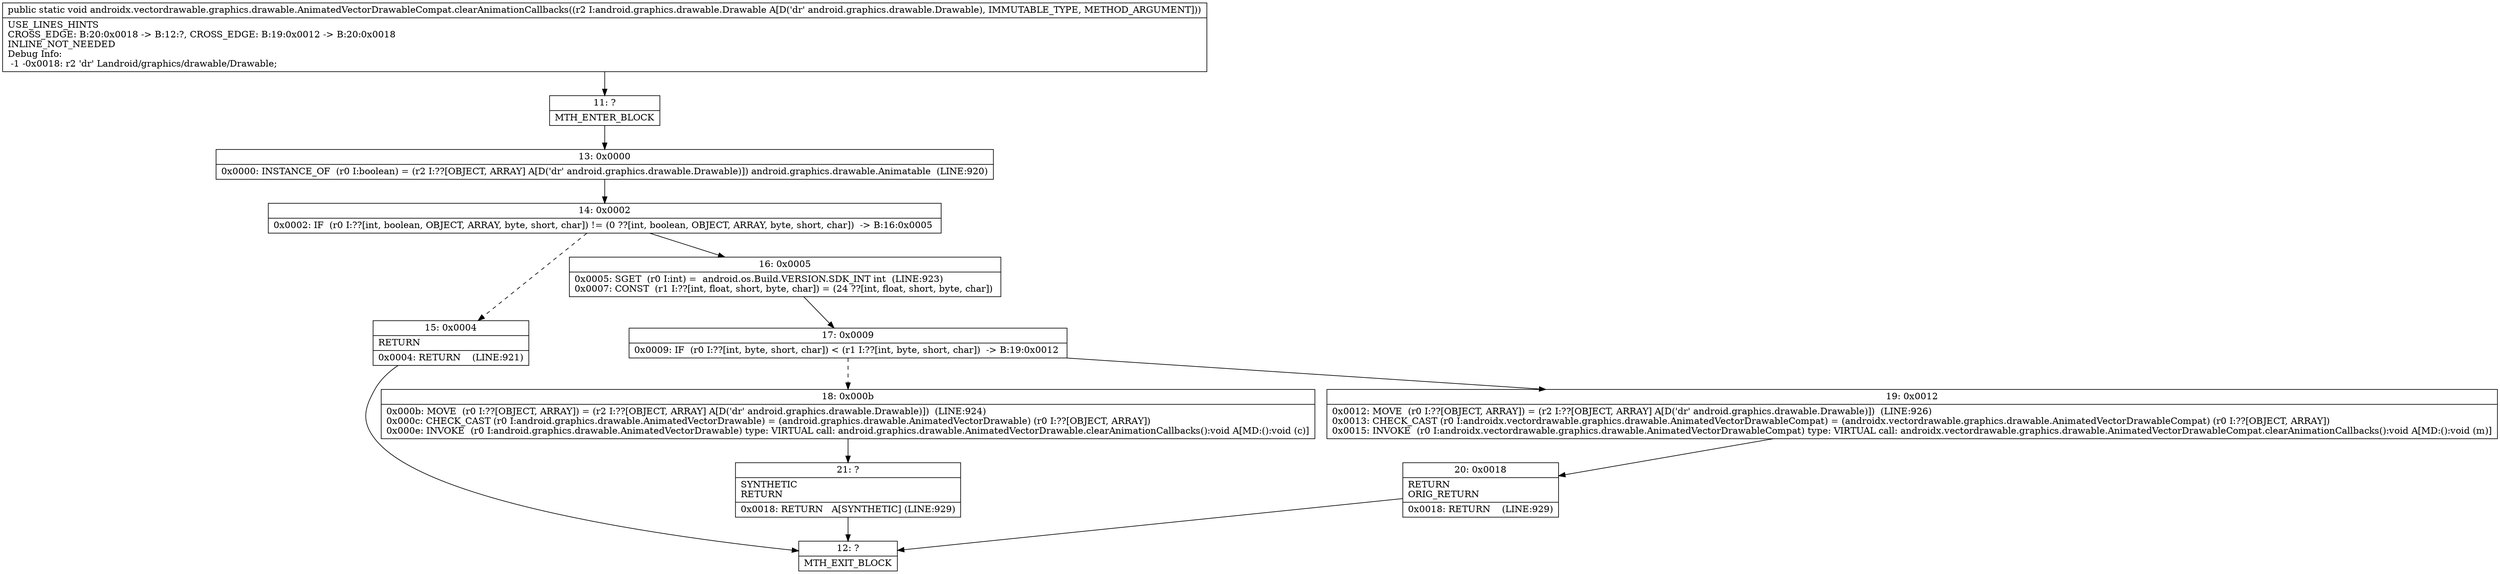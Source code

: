 digraph "CFG forandroidx.vectordrawable.graphics.drawable.AnimatedVectorDrawableCompat.clearAnimationCallbacks(Landroid\/graphics\/drawable\/Drawable;)V" {
Node_11 [shape=record,label="{11\:\ ?|MTH_ENTER_BLOCK\l}"];
Node_13 [shape=record,label="{13\:\ 0x0000|0x0000: INSTANCE_OF  (r0 I:boolean) = (r2 I:??[OBJECT, ARRAY] A[D('dr' android.graphics.drawable.Drawable)]) android.graphics.drawable.Animatable  (LINE:920)\l}"];
Node_14 [shape=record,label="{14\:\ 0x0002|0x0002: IF  (r0 I:??[int, boolean, OBJECT, ARRAY, byte, short, char]) != (0 ??[int, boolean, OBJECT, ARRAY, byte, short, char])  \-\> B:16:0x0005 \l}"];
Node_15 [shape=record,label="{15\:\ 0x0004|RETURN\l|0x0004: RETURN    (LINE:921)\l}"];
Node_12 [shape=record,label="{12\:\ ?|MTH_EXIT_BLOCK\l}"];
Node_16 [shape=record,label="{16\:\ 0x0005|0x0005: SGET  (r0 I:int) =  android.os.Build.VERSION.SDK_INT int  (LINE:923)\l0x0007: CONST  (r1 I:??[int, float, short, byte, char]) = (24 ??[int, float, short, byte, char]) \l}"];
Node_17 [shape=record,label="{17\:\ 0x0009|0x0009: IF  (r0 I:??[int, byte, short, char]) \< (r1 I:??[int, byte, short, char])  \-\> B:19:0x0012 \l}"];
Node_18 [shape=record,label="{18\:\ 0x000b|0x000b: MOVE  (r0 I:??[OBJECT, ARRAY]) = (r2 I:??[OBJECT, ARRAY] A[D('dr' android.graphics.drawable.Drawable)])  (LINE:924)\l0x000c: CHECK_CAST (r0 I:android.graphics.drawable.AnimatedVectorDrawable) = (android.graphics.drawable.AnimatedVectorDrawable) (r0 I:??[OBJECT, ARRAY]) \l0x000e: INVOKE  (r0 I:android.graphics.drawable.AnimatedVectorDrawable) type: VIRTUAL call: android.graphics.drawable.AnimatedVectorDrawable.clearAnimationCallbacks():void A[MD:():void (c)]\l}"];
Node_21 [shape=record,label="{21\:\ ?|SYNTHETIC\lRETURN\l|0x0018: RETURN   A[SYNTHETIC] (LINE:929)\l}"];
Node_19 [shape=record,label="{19\:\ 0x0012|0x0012: MOVE  (r0 I:??[OBJECT, ARRAY]) = (r2 I:??[OBJECT, ARRAY] A[D('dr' android.graphics.drawable.Drawable)])  (LINE:926)\l0x0013: CHECK_CAST (r0 I:androidx.vectordrawable.graphics.drawable.AnimatedVectorDrawableCompat) = (androidx.vectordrawable.graphics.drawable.AnimatedVectorDrawableCompat) (r0 I:??[OBJECT, ARRAY]) \l0x0015: INVOKE  (r0 I:androidx.vectordrawable.graphics.drawable.AnimatedVectorDrawableCompat) type: VIRTUAL call: androidx.vectordrawable.graphics.drawable.AnimatedVectorDrawableCompat.clearAnimationCallbacks():void A[MD:():void (m)]\l}"];
Node_20 [shape=record,label="{20\:\ 0x0018|RETURN\lORIG_RETURN\l|0x0018: RETURN    (LINE:929)\l}"];
MethodNode[shape=record,label="{public static void androidx.vectordrawable.graphics.drawable.AnimatedVectorDrawableCompat.clearAnimationCallbacks((r2 I:android.graphics.drawable.Drawable A[D('dr' android.graphics.drawable.Drawable), IMMUTABLE_TYPE, METHOD_ARGUMENT]))  | USE_LINES_HINTS\lCROSS_EDGE: B:20:0x0018 \-\> B:12:?, CROSS_EDGE: B:19:0x0012 \-\> B:20:0x0018\lINLINE_NOT_NEEDED\lDebug Info:\l  \-1 \-0x0018: r2 'dr' Landroid\/graphics\/drawable\/Drawable;\l}"];
MethodNode -> Node_11;Node_11 -> Node_13;
Node_13 -> Node_14;
Node_14 -> Node_15[style=dashed];
Node_14 -> Node_16;
Node_15 -> Node_12;
Node_16 -> Node_17;
Node_17 -> Node_18[style=dashed];
Node_17 -> Node_19;
Node_18 -> Node_21;
Node_21 -> Node_12;
Node_19 -> Node_20;
Node_20 -> Node_12;
}

